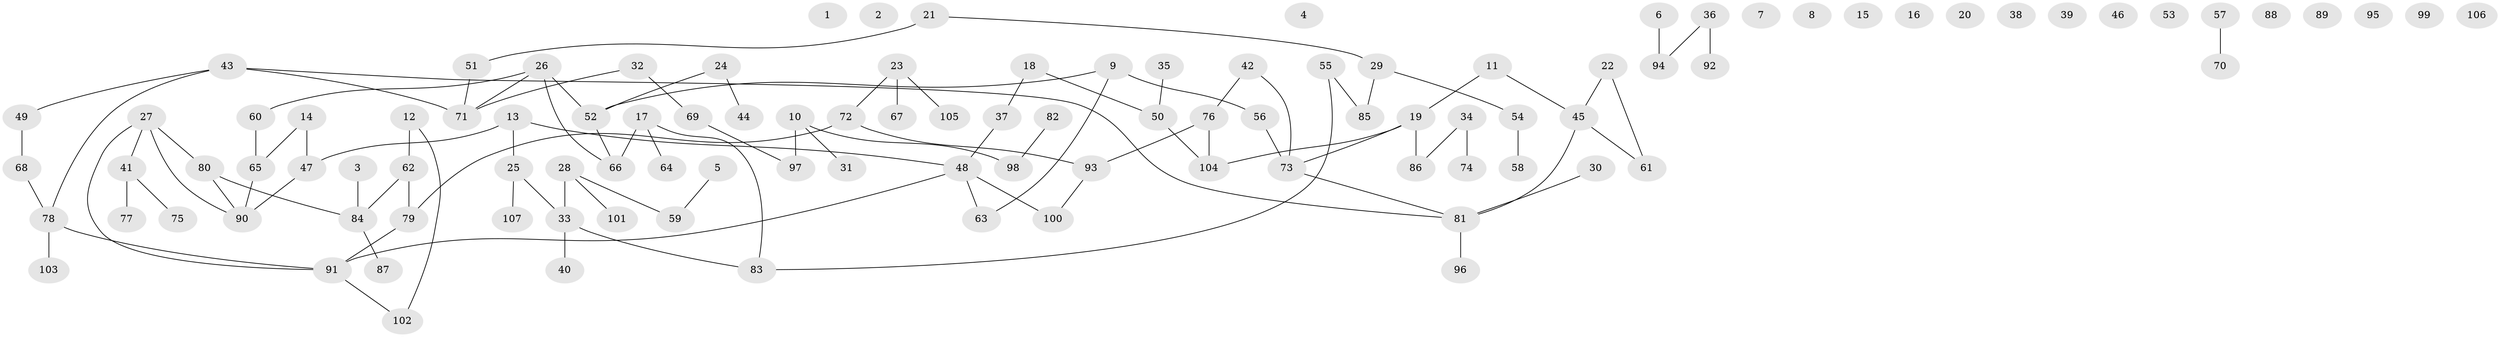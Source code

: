 // coarse degree distribution, {2: 0.2982456140350877, 4: 0.14035087719298245, 3: 0.2982456140350877, 5: 0.03508771929824561, 1: 0.22807017543859648}
// Generated by graph-tools (version 1.1) at 2025/35/03/04/25 23:35:46]
// undirected, 107 vertices, 105 edges
graph export_dot {
  node [color=gray90,style=filled];
  1;
  2;
  3;
  4;
  5;
  6;
  7;
  8;
  9;
  10;
  11;
  12;
  13;
  14;
  15;
  16;
  17;
  18;
  19;
  20;
  21;
  22;
  23;
  24;
  25;
  26;
  27;
  28;
  29;
  30;
  31;
  32;
  33;
  34;
  35;
  36;
  37;
  38;
  39;
  40;
  41;
  42;
  43;
  44;
  45;
  46;
  47;
  48;
  49;
  50;
  51;
  52;
  53;
  54;
  55;
  56;
  57;
  58;
  59;
  60;
  61;
  62;
  63;
  64;
  65;
  66;
  67;
  68;
  69;
  70;
  71;
  72;
  73;
  74;
  75;
  76;
  77;
  78;
  79;
  80;
  81;
  82;
  83;
  84;
  85;
  86;
  87;
  88;
  89;
  90;
  91;
  92;
  93;
  94;
  95;
  96;
  97;
  98;
  99;
  100;
  101;
  102;
  103;
  104;
  105;
  106;
  107;
  3 -- 84;
  5 -- 59;
  6 -- 94;
  9 -- 52;
  9 -- 56;
  9 -- 63;
  10 -- 31;
  10 -- 97;
  10 -- 98;
  11 -- 19;
  11 -- 45;
  12 -- 62;
  12 -- 102;
  13 -- 25;
  13 -- 47;
  13 -- 48;
  14 -- 47;
  14 -- 65;
  17 -- 64;
  17 -- 66;
  17 -- 83;
  18 -- 37;
  18 -- 50;
  19 -- 73;
  19 -- 86;
  19 -- 104;
  21 -- 29;
  21 -- 51;
  22 -- 45;
  22 -- 61;
  23 -- 67;
  23 -- 72;
  23 -- 105;
  24 -- 44;
  24 -- 52;
  25 -- 33;
  25 -- 107;
  26 -- 52;
  26 -- 60;
  26 -- 66;
  26 -- 71;
  27 -- 41;
  27 -- 80;
  27 -- 90;
  27 -- 91;
  28 -- 33;
  28 -- 59;
  28 -- 101;
  29 -- 54;
  29 -- 85;
  30 -- 81;
  32 -- 69;
  32 -- 71;
  33 -- 40;
  33 -- 83;
  34 -- 74;
  34 -- 86;
  35 -- 50;
  36 -- 92;
  36 -- 94;
  37 -- 48;
  41 -- 75;
  41 -- 77;
  42 -- 73;
  42 -- 76;
  43 -- 49;
  43 -- 71;
  43 -- 78;
  43 -- 81;
  45 -- 61;
  45 -- 81;
  47 -- 90;
  48 -- 63;
  48 -- 91;
  48 -- 100;
  49 -- 68;
  50 -- 104;
  51 -- 71;
  52 -- 66;
  54 -- 58;
  55 -- 83;
  55 -- 85;
  56 -- 73;
  57 -- 70;
  60 -- 65;
  62 -- 79;
  62 -- 84;
  65 -- 90;
  68 -- 78;
  69 -- 97;
  72 -- 79;
  72 -- 93;
  73 -- 81;
  76 -- 93;
  76 -- 104;
  78 -- 91;
  78 -- 103;
  79 -- 91;
  80 -- 84;
  80 -- 90;
  81 -- 96;
  82 -- 98;
  84 -- 87;
  91 -- 102;
  93 -- 100;
}
